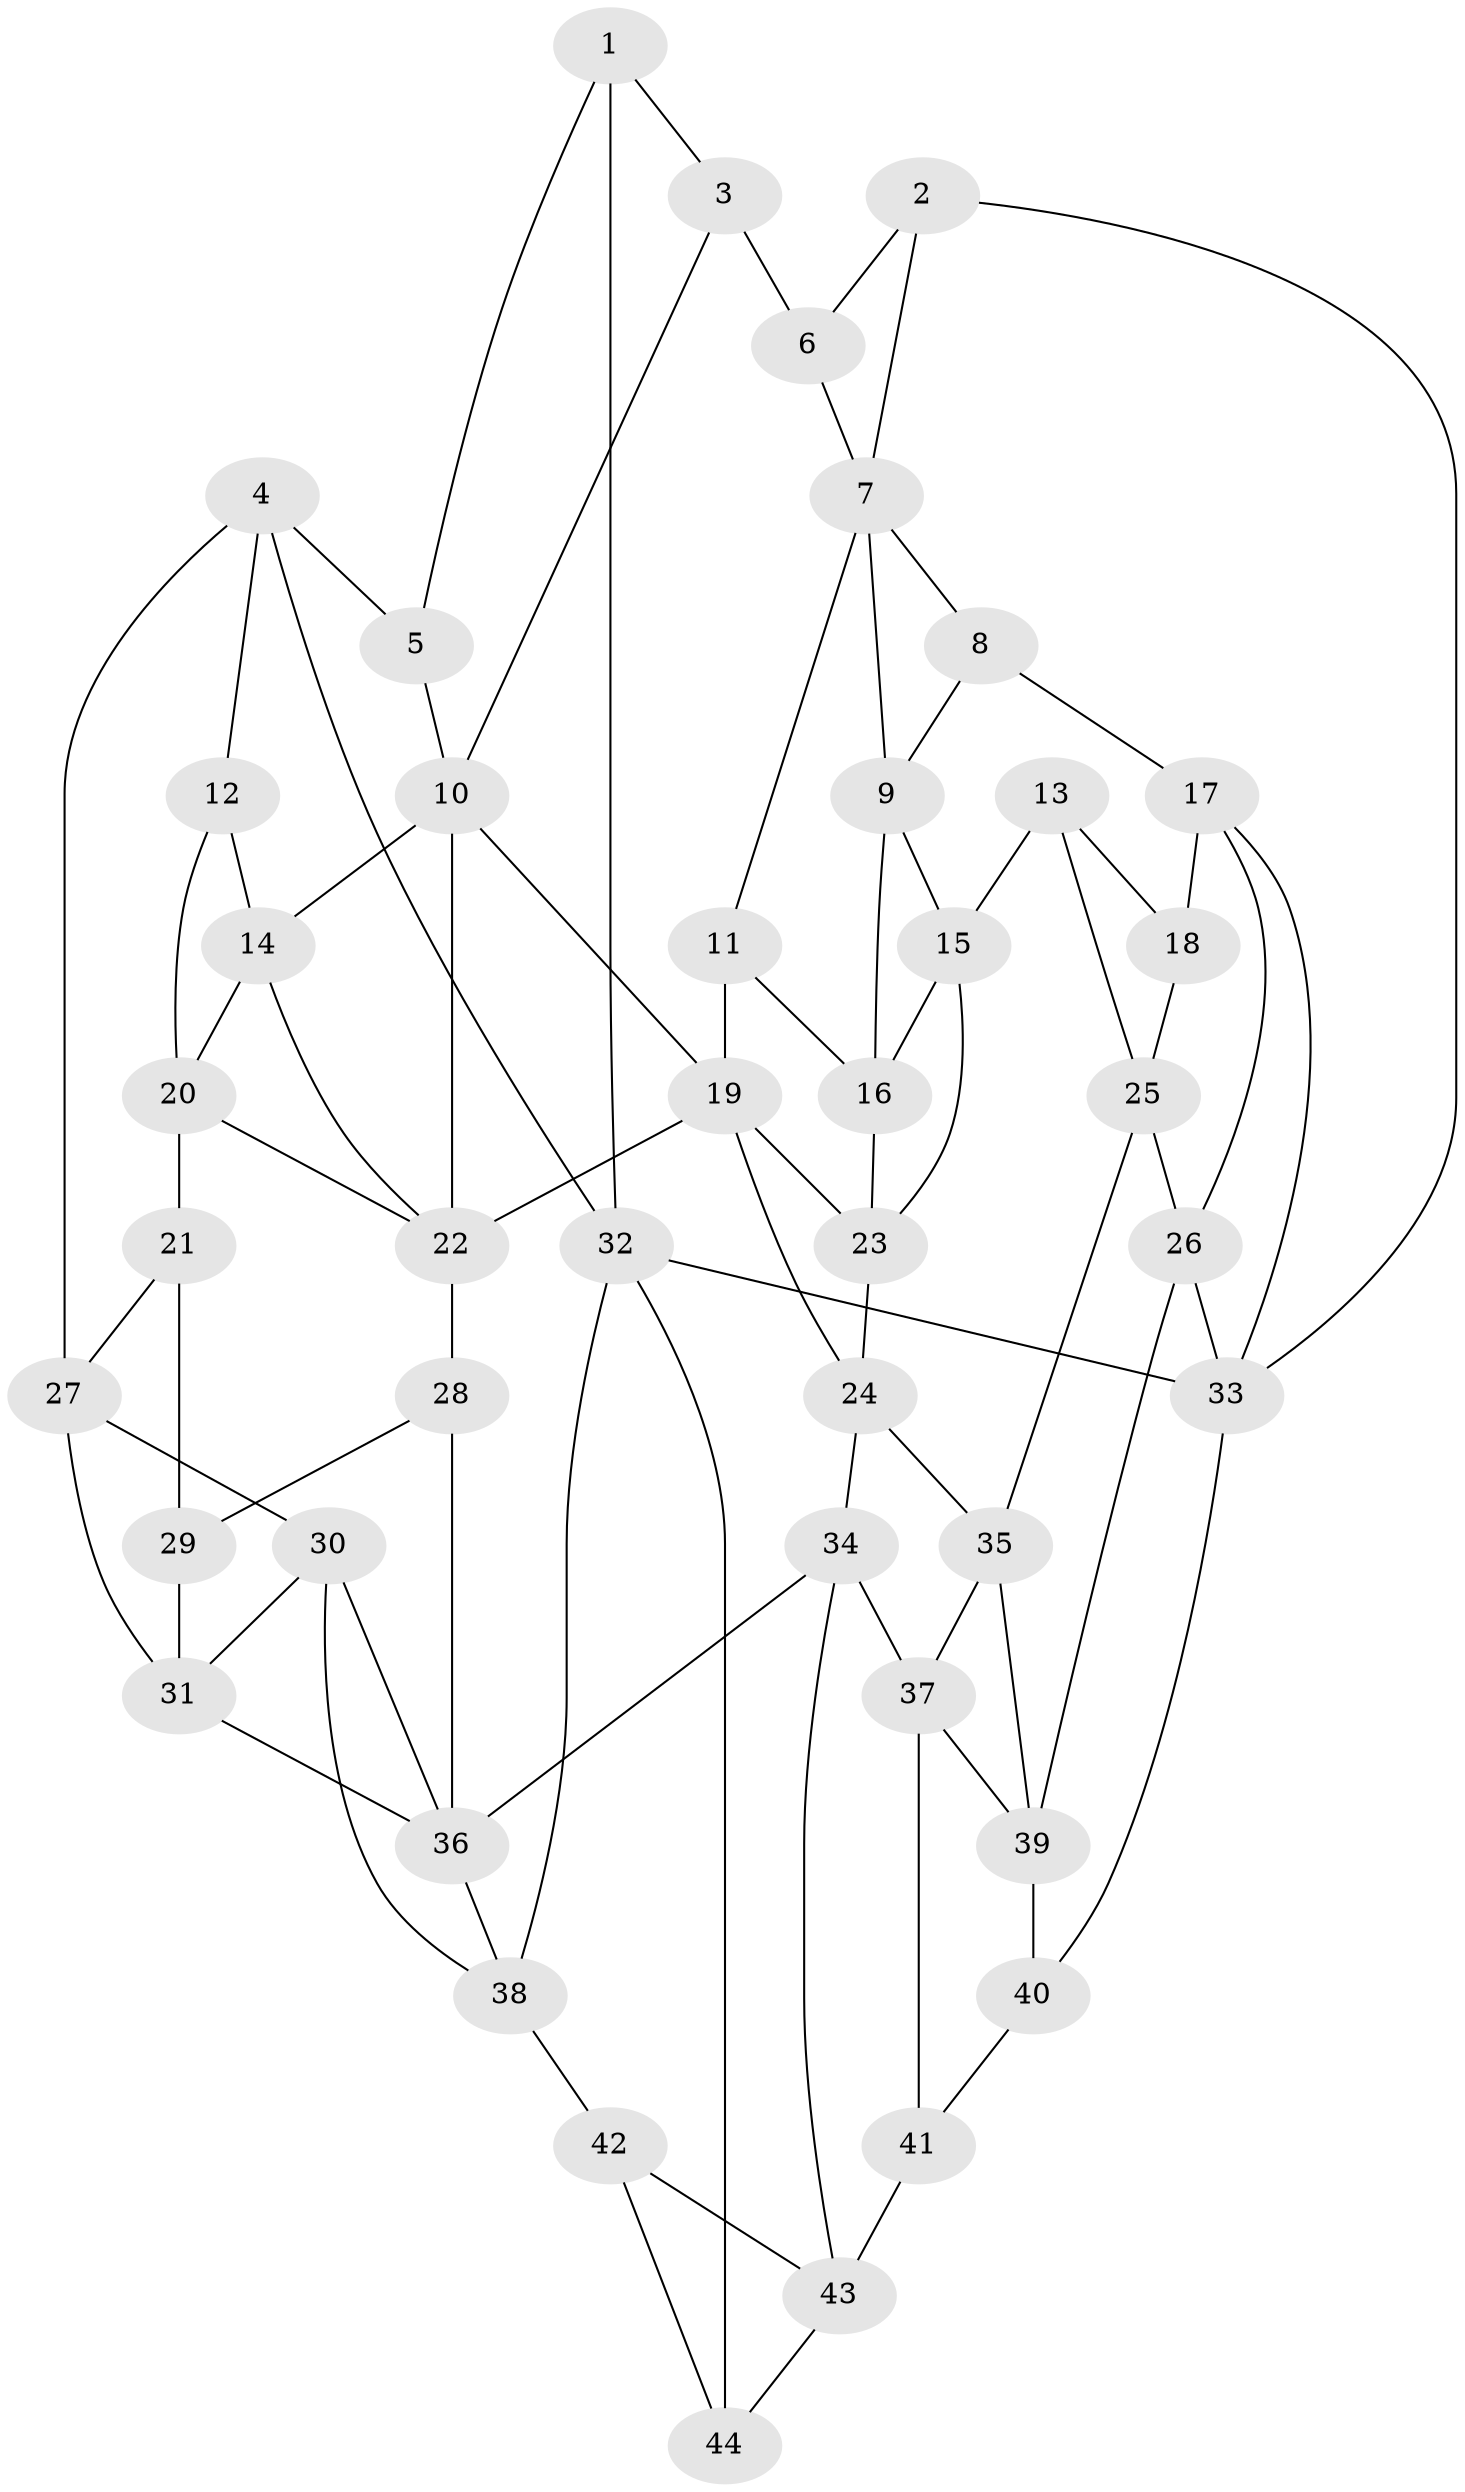 // original degree distribution, {3: 0.018518518518518517, 4: 0.24074074074074073, 6: 0.2222222222222222, 5: 0.5185185185185185}
// Generated by graph-tools (version 1.1) at 2025/38/03/04/25 23:38:21]
// undirected, 44 vertices, 83 edges
graph export_dot {
  node [color=gray90,style=filled];
  1;
  2;
  3;
  4;
  5;
  6;
  7;
  8;
  9;
  10;
  11;
  12;
  13;
  14;
  15;
  16;
  17;
  18;
  19;
  20;
  21;
  22;
  23;
  24;
  25;
  26;
  27;
  28;
  29;
  30;
  31;
  32;
  33;
  34;
  35;
  36;
  37;
  38;
  39;
  40;
  41;
  42;
  43;
  44;
  1 -- 3 [weight=1.0];
  1 -- 5 [weight=1.0];
  1 -- 32 [weight=1.0];
  2 -- 6 [weight=1.0];
  2 -- 7 [weight=1.0];
  2 -- 33 [weight=1.0];
  3 -- 6 [weight=1.0];
  3 -- 10 [weight=1.0];
  4 -- 5 [weight=1.0];
  4 -- 12 [weight=1.0];
  4 -- 27 [weight=1.0];
  4 -- 32 [weight=1.0];
  5 -- 10 [weight=1.0];
  6 -- 7 [weight=1.0];
  7 -- 8 [weight=1.0];
  7 -- 9 [weight=1.0];
  7 -- 11 [weight=1.0];
  8 -- 9 [weight=1.0];
  8 -- 17 [weight=1.0];
  9 -- 15 [weight=1.0];
  9 -- 16 [weight=1.0];
  10 -- 14 [weight=1.0];
  10 -- 19 [weight=1.0];
  10 -- 22 [weight=1.0];
  11 -- 16 [weight=2.0];
  11 -- 19 [weight=1.0];
  12 -- 14 [weight=1.0];
  12 -- 20 [weight=1.0];
  13 -- 15 [weight=1.0];
  13 -- 18 [weight=1.0];
  13 -- 25 [weight=1.0];
  14 -- 20 [weight=1.0];
  14 -- 22 [weight=1.0];
  15 -- 16 [weight=2.0];
  15 -- 23 [weight=1.0];
  16 -- 23 [weight=1.0];
  17 -- 18 [weight=2.0];
  17 -- 26 [weight=1.0];
  17 -- 33 [weight=1.0];
  18 -- 25 [weight=1.0];
  19 -- 22 [weight=1.0];
  19 -- 23 [weight=1.0];
  19 -- 24 [weight=1.0];
  20 -- 21 [weight=1.0];
  20 -- 22 [weight=1.0];
  21 -- 27 [weight=1.0];
  21 -- 29 [weight=1.0];
  22 -- 28 [weight=1.0];
  23 -- 24 [weight=1.0];
  24 -- 34 [weight=1.0];
  24 -- 35 [weight=1.0];
  25 -- 26 [weight=1.0];
  25 -- 35 [weight=1.0];
  26 -- 33 [weight=1.0];
  26 -- 39 [weight=1.0];
  27 -- 30 [weight=1.0];
  27 -- 31 [weight=1.0];
  28 -- 29 [weight=1.0];
  28 -- 36 [weight=2.0];
  29 -- 31 [weight=2.0];
  30 -- 31 [weight=1.0];
  30 -- 36 [weight=1.0];
  30 -- 38 [weight=1.0];
  31 -- 36 [weight=1.0];
  32 -- 33 [weight=2.0];
  32 -- 38 [weight=1.0];
  32 -- 44 [weight=1.0];
  33 -- 40 [weight=1.0];
  34 -- 36 [weight=1.0];
  34 -- 37 [weight=1.0];
  34 -- 43 [weight=1.0];
  35 -- 37 [weight=1.0];
  35 -- 39 [weight=1.0];
  36 -- 38 [weight=1.0];
  37 -- 39 [weight=1.0];
  37 -- 41 [weight=1.0];
  38 -- 42 [weight=1.0];
  39 -- 40 [weight=1.0];
  40 -- 41 [weight=1.0];
  41 -- 43 [weight=2.0];
  42 -- 43 [weight=2.0];
  42 -- 44 [weight=1.0];
  43 -- 44 [weight=1.0];
}
